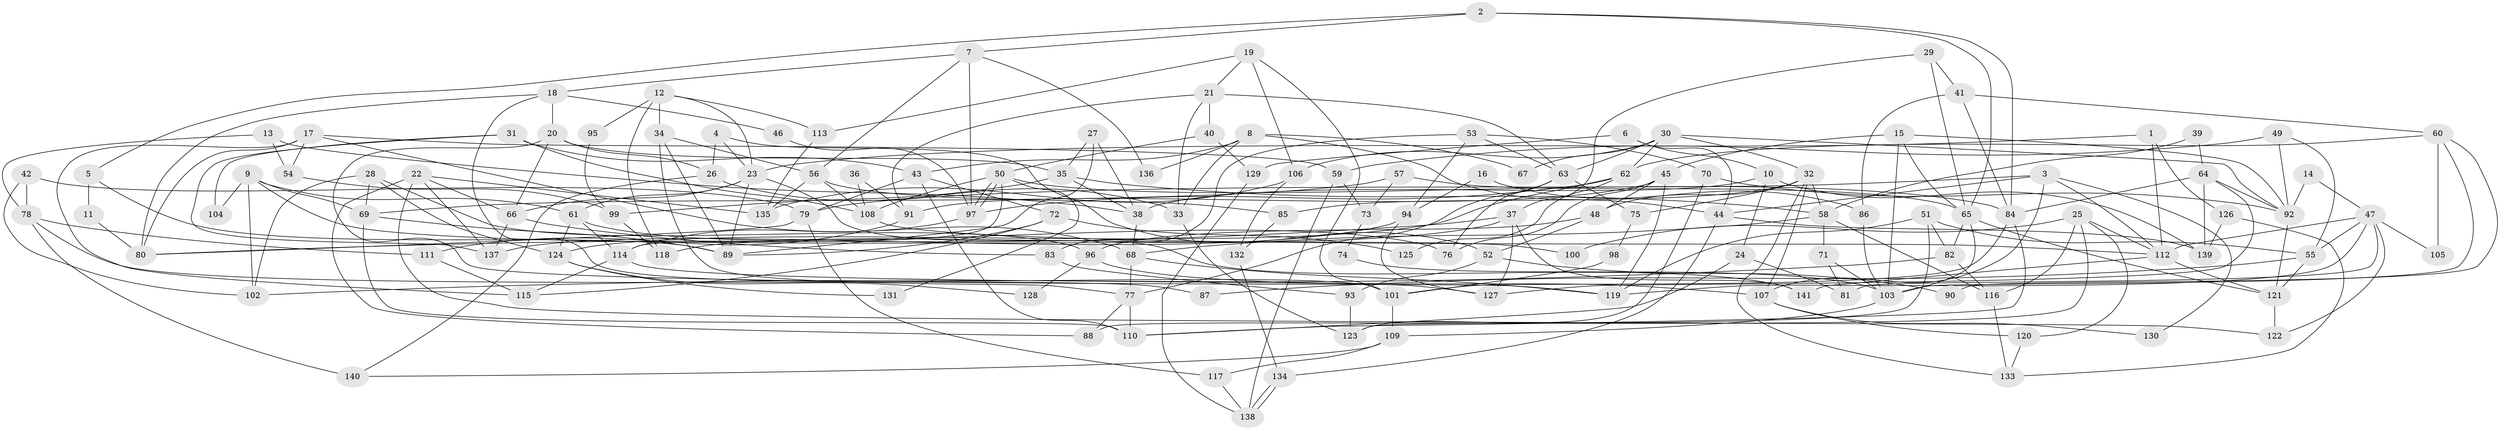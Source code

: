 // Generated by graph-tools (version 1.1) at 2025/36/03/09/25 02:36:19]
// undirected, 141 vertices, 282 edges
graph export_dot {
graph [start="1"]
  node [color=gray90,style=filled];
  1;
  2;
  3;
  4;
  5;
  6;
  7;
  8;
  9;
  10;
  11;
  12;
  13;
  14;
  15;
  16;
  17;
  18;
  19;
  20;
  21;
  22;
  23;
  24;
  25;
  26;
  27;
  28;
  29;
  30;
  31;
  32;
  33;
  34;
  35;
  36;
  37;
  38;
  39;
  40;
  41;
  42;
  43;
  44;
  45;
  46;
  47;
  48;
  49;
  50;
  51;
  52;
  53;
  54;
  55;
  56;
  57;
  58;
  59;
  60;
  61;
  62;
  63;
  64;
  65;
  66;
  67;
  68;
  69;
  70;
  71;
  72;
  73;
  74;
  75;
  76;
  77;
  78;
  79;
  80;
  81;
  82;
  83;
  84;
  85;
  86;
  87;
  88;
  89;
  90;
  91;
  92;
  93;
  94;
  95;
  96;
  97;
  98;
  99;
  100;
  101;
  102;
  103;
  104;
  105;
  106;
  107;
  108;
  109;
  110;
  111;
  112;
  113;
  114;
  115;
  116;
  117;
  118;
  119;
  120;
  121;
  122;
  123;
  124;
  125;
  126;
  127;
  128;
  129;
  130;
  131;
  132;
  133;
  134;
  135;
  136;
  137;
  138;
  139;
  140;
  141;
  1 -- 23;
  1 -- 112;
  1 -- 126;
  2 -- 65;
  2 -- 7;
  2 -- 5;
  2 -- 84;
  3 -- 44;
  3 -- 107;
  3 -- 79;
  3 -- 112;
  3 -- 130;
  4 -- 26;
  4 -- 23;
  4 -- 52;
  5 -- 89;
  5 -- 11;
  6 -- 129;
  6 -- 10;
  6 -- 44;
  7 -- 56;
  7 -- 97;
  7 -- 18;
  7 -- 136;
  8 -- 43;
  8 -- 44;
  8 -- 33;
  8 -- 67;
  8 -- 136;
  9 -- 102;
  9 -- 61;
  9 -- 69;
  9 -- 100;
  9 -- 104;
  10 -- 24;
  10 -- 38;
  10 -- 139;
  11 -- 80;
  12 -- 23;
  12 -- 113;
  12 -- 34;
  12 -- 95;
  12 -- 118;
  13 -- 38;
  13 -- 78;
  13 -- 54;
  14 -- 47;
  14 -- 92;
  15 -- 45;
  15 -- 92;
  15 -- 65;
  15 -- 103;
  16 -- 94;
  16 -- 86;
  17 -- 59;
  17 -- 80;
  17 -- 54;
  17 -- 68;
  17 -- 115;
  18 -- 20;
  18 -- 46;
  18 -- 80;
  18 -- 101;
  19 -- 21;
  19 -- 101;
  19 -- 106;
  19 -- 113;
  20 -- 119;
  20 -- 66;
  20 -- 26;
  20 -- 35;
  21 -- 33;
  21 -- 63;
  21 -- 40;
  21 -- 91;
  22 -- 66;
  22 -- 137;
  22 -- 88;
  22 -- 122;
  22 -- 135;
  23 -- 66;
  23 -- 141;
  23 -- 61;
  23 -- 89;
  24 -- 110;
  24 -- 81;
  25 -- 116;
  25 -- 112;
  25 -- 100;
  25 -- 120;
  25 -- 123;
  26 -- 140;
  26 -- 33;
  27 -- 38;
  27 -- 89;
  27 -- 35;
  28 -- 69;
  28 -- 124;
  28 -- 96;
  28 -- 102;
  29 -- 37;
  29 -- 41;
  29 -- 65;
  30 -- 106;
  30 -- 32;
  30 -- 62;
  30 -- 63;
  30 -- 67;
  30 -- 92;
  31 -- 43;
  31 -- 108;
  31 -- 104;
  31 -- 137;
  32 -- 133;
  32 -- 58;
  32 -- 48;
  32 -- 75;
  32 -- 85;
  32 -- 107;
  33 -- 123;
  34 -- 56;
  34 -- 77;
  34 -- 89;
  35 -- 38;
  35 -- 58;
  35 -- 99;
  36 -- 91;
  36 -- 108;
  37 -- 118;
  37 -- 127;
  37 -- 80;
  37 -- 141;
  38 -- 68;
  39 -- 64;
  39 -- 58;
  40 -- 50;
  40 -- 129;
  41 -- 60;
  41 -- 84;
  41 -- 86;
  42 -- 79;
  42 -- 102;
  42 -- 78;
  43 -- 110;
  43 -- 79;
  43 -- 72;
  44 -- 139;
  44 -- 134;
  45 -- 119;
  45 -- 48;
  45 -- 76;
  45 -- 91;
  46 -- 97;
  47 -- 112;
  47 -- 122;
  47 -- 55;
  47 -- 81;
  47 -- 105;
  47 -- 119;
  48 -- 96;
  48 -- 52;
  49 -- 92;
  49 -- 55;
  49 -- 59;
  50 -- 114;
  50 -- 97;
  50 -- 97;
  50 -- 84;
  50 -- 108;
  50 -- 131;
  51 -- 119;
  51 -- 88;
  51 -- 55;
  51 -- 82;
  52 -- 90;
  52 -- 93;
  53 -- 70;
  53 -- 63;
  53 -- 83;
  53 -- 94;
  54 -- 99;
  55 -- 87;
  55 -- 121;
  56 -- 85;
  56 -- 108;
  56 -- 135;
  57 -- 69;
  57 -- 65;
  57 -- 73;
  58 -- 68;
  58 -- 71;
  58 -- 116;
  59 -- 138;
  59 -- 73;
  60 -- 62;
  60 -- 103;
  60 -- 90;
  60 -- 105;
  61 -- 76;
  61 -- 114;
  61 -- 124;
  62 -- 97;
  62 -- 124;
  62 -- 125;
  63 -- 77;
  63 -- 75;
  63 -- 76;
  64 -- 84;
  64 -- 92;
  64 -- 127;
  64 -- 139;
  65 -- 82;
  65 -- 103;
  65 -- 121;
  66 -- 137;
  66 -- 83;
  68 -- 77;
  68 -- 119;
  69 -- 89;
  69 -- 110;
  70 -- 92;
  70 -- 123;
  71 -- 103;
  71 -- 81;
  72 -- 89;
  72 -- 115;
  72 -- 125;
  73 -- 74;
  74 -- 103;
  75 -- 98;
  77 -- 110;
  77 -- 88;
  78 -- 111;
  78 -- 87;
  78 -- 140;
  79 -- 80;
  79 -- 117;
  82 -- 102;
  82 -- 116;
  83 -- 93;
  84 -- 101;
  84 -- 110;
  85 -- 132;
  86 -- 103;
  91 -- 111;
  92 -- 121;
  93 -- 123;
  94 -- 127;
  94 -- 137;
  95 -- 99;
  96 -- 107;
  96 -- 128;
  97 -- 114;
  98 -- 101;
  99 -- 118;
  101 -- 109;
  103 -- 109;
  106 -- 135;
  106 -- 132;
  107 -- 120;
  107 -- 130;
  108 -- 112;
  109 -- 117;
  109 -- 140;
  111 -- 115;
  112 -- 121;
  112 -- 141;
  113 -- 135;
  114 -- 115;
  114 -- 127;
  116 -- 133;
  117 -- 138;
  120 -- 133;
  121 -- 122;
  124 -- 128;
  124 -- 131;
  126 -- 139;
  126 -- 133;
  129 -- 138;
  132 -- 134;
  134 -- 138;
  134 -- 138;
}
